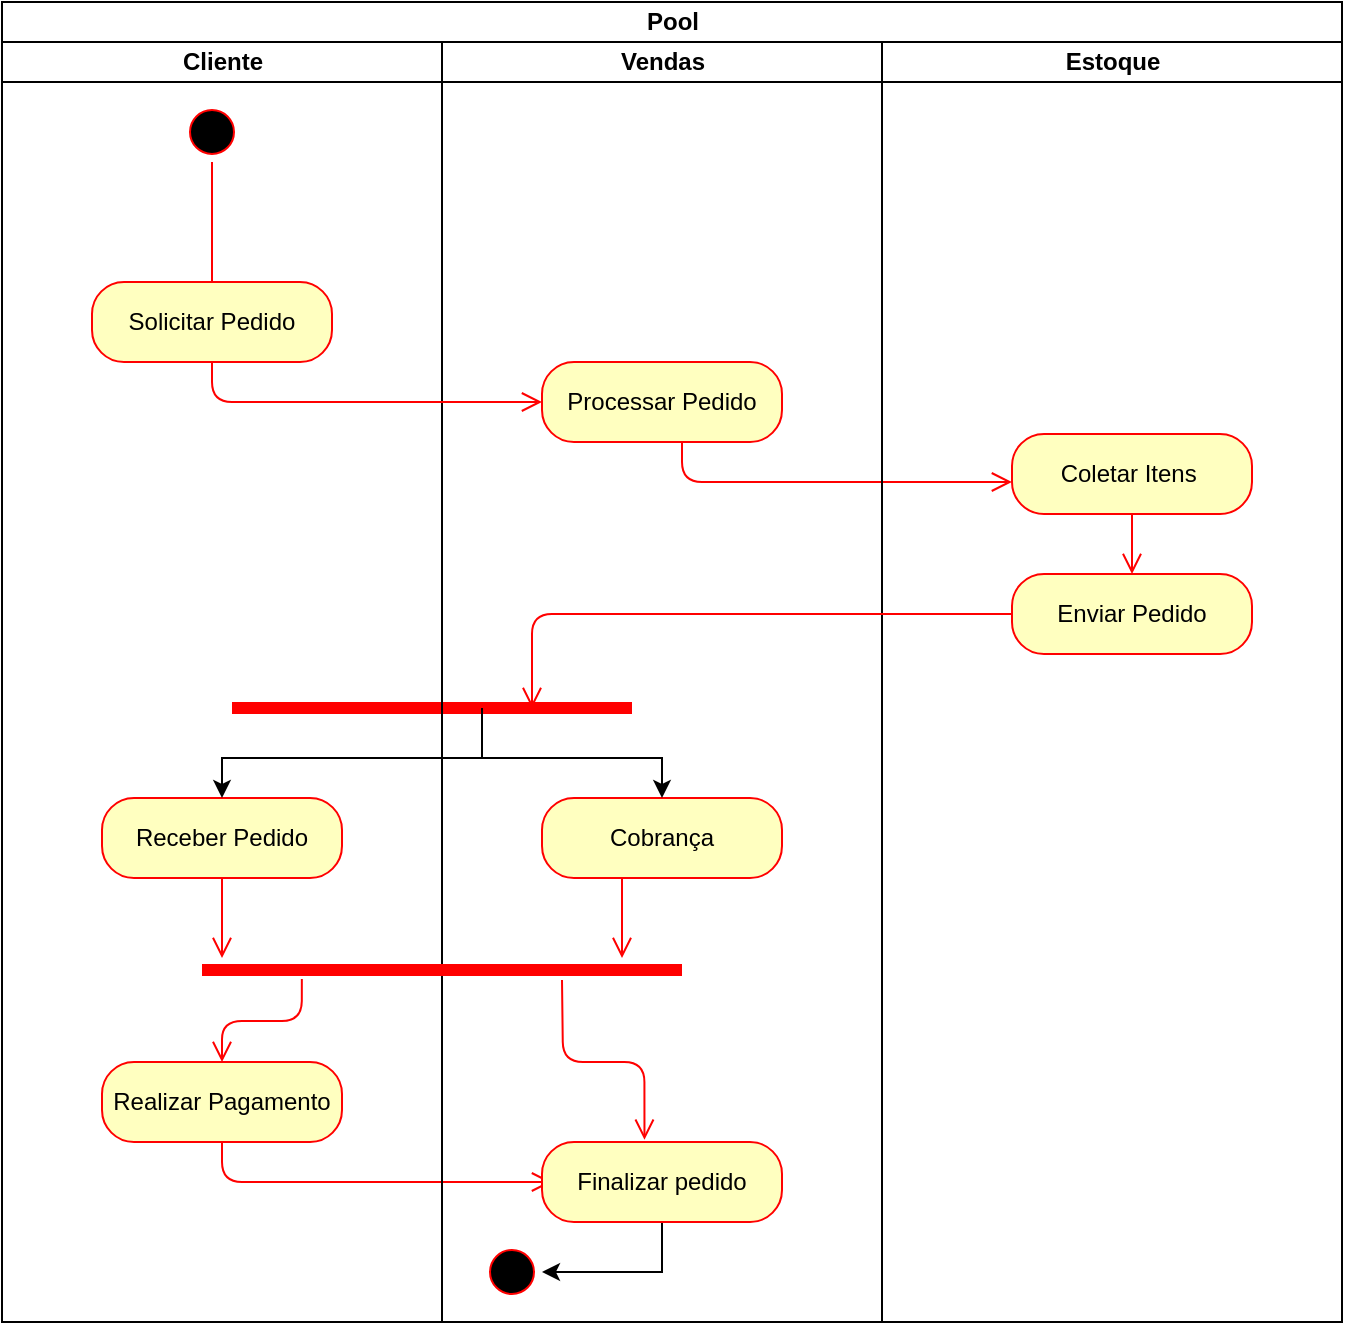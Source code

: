 <mxfile version="13.8.1" type="github">
  <diagram id="A_wYnvS-wCIYyP_TFe44" name="Page-1">
    <mxGraphModel dx="1254" dy="369" grid="1" gridSize="10" guides="1" tooltips="1" connect="1" arrows="1" fold="1" page="1" pageScale="1" pageWidth="827" pageHeight="1169" math="0" shadow="0">
      <root>
        <mxCell id="0" />
        <mxCell id="1" parent="0" />
        <mxCell id="9F1OHB0WLYa_Q_a-96xW-40" value="Pool" style="swimlane;html=1;childLayout=stackLayout;resizeParent=1;resizeParentMax=0;startSize=20;" vertex="1" parent="1">
          <mxGeometry x="-310" y="30" width="670" height="660" as="geometry" />
        </mxCell>
        <mxCell id="9F1OHB0WLYa_Q_a-96xW-41" value="Cliente" style="swimlane;html=1;startSize=20;" vertex="1" parent="9F1OHB0WLYa_Q_a-96xW-40">
          <mxGeometry y="20" width="220" height="640" as="geometry" />
        </mxCell>
        <mxCell id="9F1OHB0WLYa_Q_a-96xW-45" value="" style="edgeStyle=orthogonalEdgeStyle;html=1;verticalAlign=bottom;endArrow=open;endSize=8;strokeColor=#ff0000;" edge="1" source="9F1OHB0WLYa_Q_a-96xW-44" parent="9F1OHB0WLYa_Q_a-96xW-41">
          <mxGeometry relative="1" as="geometry">
            <mxPoint x="105" y="130" as="targetPoint" />
            <Array as="points">
              <mxPoint x="105" y="120" />
            </Array>
          </mxGeometry>
        </mxCell>
        <mxCell id="9F1OHB0WLYa_Q_a-96xW-44" value="" style="ellipse;html=1;shape=startState;fillColor=#000000;strokeColor=#ff0000;" vertex="1" parent="9F1OHB0WLYa_Q_a-96xW-41">
          <mxGeometry x="90" y="30" width="30" height="30" as="geometry" />
        </mxCell>
        <mxCell id="9F1OHB0WLYa_Q_a-96xW-47" value="Solicitar Pedido" style="rounded=1;whiteSpace=wrap;html=1;arcSize=40;fontColor=#000000;fillColor=#ffffc0;strokeColor=#ff0000;" vertex="1" parent="9F1OHB0WLYa_Q_a-96xW-41">
          <mxGeometry x="45" y="120" width="120" height="40" as="geometry" />
        </mxCell>
        <mxCell id="9F1OHB0WLYa_Q_a-96xW-64" value="Receber Pedido" style="rounded=1;whiteSpace=wrap;html=1;arcSize=40;fontColor=#000000;fillColor=#ffffc0;strokeColor=#ff0000;" vertex="1" parent="9F1OHB0WLYa_Q_a-96xW-41">
          <mxGeometry x="50" y="378" width="120" height="40" as="geometry" />
        </mxCell>
        <mxCell id="9F1OHB0WLYa_Q_a-96xW-65" value="" style="edgeStyle=orthogonalEdgeStyle;html=1;verticalAlign=bottom;endArrow=open;endSize=8;strokeColor=#ff0000;" edge="1" source="9F1OHB0WLYa_Q_a-96xW-64" parent="9F1OHB0WLYa_Q_a-96xW-41">
          <mxGeometry relative="1" as="geometry">
            <mxPoint x="110" y="458" as="targetPoint" />
          </mxGeometry>
        </mxCell>
        <mxCell id="9F1OHB0WLYa_Q_a-96xW-68" style="edgeStyle=orthogonalEdgeStyle;rounded=0;orthogonalLoop=1;jettySize=auto;html=1;entryX=0.5;entryY=0;entryDx=0;entryDy=0;exitX=0.625;exitY=1;exitDx=0;exitDy=0;exitPerimeter=0;" edge="1" parent="9F1OHB0WLYa_Q_a-96xW-41" source="9F1OHB0WLYa_Q_a-96xW-60" target="9F1OHB0WLYa_Q_a-96xW-64">
          <mxGeometry relative="1" as="geometry">
            <mxPoint x="240" y="348" as="sourcePoint" />
          </mxGeometry>
        </mxCell>
        <mxCell id="9F1OHB0WLYa_Q_a-96xW-85" value="" style="edgeStyle=orthogonalEdgeStyle;html=1;verticalAlign=bottom;endArrow=open;endSize=8;strokeColor=#ff0000;" edge="1" parent="9F1OHB0WLYa_Q_a-96xW-41">
          <mxGeometry relative="1" as="geometry">
            <mxPoint x="275" y="570" as="targetPoint" />
            <mxPoint x="110" y="550.0" as="sourcePoint" />
            <Array as="points">
              <mxPoint x="110" y="570" />
            </Array>
          </mxGeometry>
        </mxCell>
        <mxCell id="9F1OHB0WLYa_Q_a-96xW-60" value="" style="shape=line;html=1;strokeWidth=6;strokeColor=#ff0000;" vertex="1" parent="9F1OHB0WLYa_Q_a-96xW-41">
          <mxGeometry x="115" y="328" width="200" height="10" as="geometry" />
        </mxCell>
        <mxCell id="9F1OHB0WLYa_Q_a-96xW-42" value="Vendas" style="swimlane;html=1;startSize=20;" vertex="1" parent="9F1OHB0WLYa_Q_a-96xW-40">
          <mxGeometry x="220" y="20" width="220" height="640" as="geometry" />
        </mxCell>
        <mxCell id="9F1OHB0WLYa_Q_a-96xW-77" value="Realizar Pagamento" style="rounded=1;whiteSpace=wrap;html=1;arcSize=40;fontColor=#000000;fillColor=#ffffc0;strokeColor=#ff0000;" vertex="1" parent="9F1OHB0WLYa_Q_a-96xW-42">
          <mxGeometry x="-170" y="510" width="120" height="40" as="geometry" />
        </mxCell>
        <mxCell id="9F1OHB0WLYa_Q_a-96xW-82" value="" style="edgeStyle=orthogonalEdgeStyle;html=1;verticalAlign=bottom;endArrow=open;endSize=8;strokeColor=#ff0000;" edge="1" parent="9F1OHB0WLYa_Q_a-96xW-42">
          <mxGeometry relative="1" as="geometry">
            <mxPoint x="90" y="458" as="targetPoint" />
            <mxPoint x="90" y="418" as="sourcePoint" />
          </mxGeometry>
        </mxCell>
        <mxCell id="9F1OHB0WLYa_Q_a-96xW-86" value="" style="ellipse;html=1;shape=startState;fillColor=#000000;strokeColor=#ff0000;" vertex="1" parent="9F1OHB0WLYa_Q_a-96xW-42">
          <mxGeometry x="20" y="600" width="30" height="30" as="geometry" />
        </mxCell>
        <mxCell id="9F1OHB0WLYa_Q_a-96xW-92" style="edgeStyle=orthogonalEdgeStyle;rounded=0;orthogonalLoop=1;jettySize=auto;html=1;entryX=1;entryY=0.5;entryDx=0;entryDy=0;" edge="1" parent="9F1OHB0WLYa_Q_a-96xW-42" source="9F1OHB0WLYa_Q_a-96xW-78" target="9F1OHB0WLYa_Q_a-96xW-86">
          <mxGeometry relative="1" as="geometry" />
        </mxCell>
        <mxCell id="9F1OHB0WLYa_Q_a-96xW-78" value="Finalizar pedido" style="rounded=1;whiteSpace=wrap;html=1;arcSize=40;fontColor=#000000;fillColor=#ffffc0;strokeColor=#ff0000;" vertex="1" parent="9F1OHB0WLYa_Q_a-96xW-42">
          <mxGeometry x="50" y="550" width="120" height="40" as="geometry" />
        </mxCell>
        <mxCell id="9F1OHB0WLYa_Q_a-96xW-66" value="Cobrança" style="rounded=1;whiteSpace=wrap;html=1;arcSize=40;fontColor=#000000;fillColor=#ffffc0;strokeColor=#ff0000;" vertex="1" parent="9F1OHB0WLYa_Q_a-96xW-42">
          <mxGeometry x="50" y="378" width="120" height="40" as="geometry" />
        </mxCell>
        <mxCell id="9F1OHB0WLYa_Q_a-96xW-49" value="Processar Pedido" style="rounded=1;whiteSpace=wrap;html=1;arcSize=40;fontColor=#000000;fillColor=#ffffc0;strokeColor=#ff0000;" vertex="1" parent="9F1OHB0WLYa_Q_a-96xW-42">
          <mxGeometry x="50" y="160" width="120" height="40" as="geometry" />
        </mxCell>
        <mxCell id="9F1OHB0WLYa_Q_a-96xW-53" value="" style="edgeStyle=orthogonalEdgeStyle;html=1;verticalAlign=bottom;endArrow=open;endSize=8;strokeColor=#ff0000;" edge="1" parent="9F1OHB0WLYa_Q_a-96xW-42">
          <mxGeometry relative="1" as="geometry">
            <mxPoint x="284.97" y="220" as="targetPoint" />
            <mxPoint x="120.004" y="200" as="sourcePoint" />
            <Array as="points">
              <mxPoint x="119.97" y="220" />
            </Array>
          </mxGeometry>
        </mxCell>
        <mxCell id="9F1OHB0WLYa_Q_a-96xW-43" value="Estoque" style="swimlane;html=1;startSize=20;" vertex="1" parent="9F1OHB0WLYa_Q_a-96xW-40">
          <mxGeometry x="440" y="20" width="230" height="640" as="geometry" />
        </mxCell>
        <mxCell id="9F1OHB0WLYa_Q_a-96xW-56" value="" style="edgeStyle=orthogonalEdgeStyle;html=1;verticalAlign=bottom;endArrow=open;endSize=8;strokeColor=#ff0000;exitX=0.5;exitY=1;exitDx=0;exitDy=0;entryX=0.5;entryY=0;entryDx=0;entryDy=0;" edge="1" parent="9F1OHB0WLYa_Q_a-96xW-43" source="9F1OHB0WLYa_Q_a-96xW-51" target="9F1OHB0WLYa_Q_a-96xW-54">
          <mxGeometry relative="1" as="geometry">
            <mxPoint x="154.97" y="270" as="targetPoint" />
            <mxPoint x="-9.996" y="250" as="sourcePoint" />
            <Array as="points" />
          </mxGeometry>
        </mxCell>
        <mxCell id="9F1OHB0WLYa_Q_a-96xW-54" value="Enviar Pedido" style="rounded=1;whiteSpace=wrap;html=1;arcSize=40;fontColor=#000000;fillColor=#ffffc0;strokeColor=#ff0000;" vertex="1" parent="9F1OHB0WLYa_Q_a-96xW-43">
          <mxGeometry x="65" y="266" width="120" height="40" as="geometry" />
        </mxCell>
        <mxCell id="9F1OHB0WLYa_Q_a-96xW-51" value="Coletar Itens&amp;nbsp;" style="rounded=1;whiteSpace=wrap;html=1;arcSize=40;fontColor=#000000;fillColor=#ffffc0;strokeColor=#ff0000;" vertex="1" parent="9F1OHB0WLYa_Q_a-96xW-43">
          <mxGeometry x="65" y="196" width="120" height="40" as="geometry" />
        </mxCell>
        <mxCell id="9F1OHB0WLYa_Q_a-96xW-48" value="" style="edgeStyle=orthogonalEdgeStyle;html=1;verticalAlign=bottom;endArrow=open;endSize=8;strokeColor=#ff0000;" edge="1" source="9F1OHB0WLYa_Q_a-96xW-47" parent="9F1OHB0WLYa_Q_a-96xW-40" target="9F1OHB0WLYa_Q_a-96xW-49">
          <mxGeometry relative="1" as="geometry">
            <mxPoint x="105" y="240" as="targetPoint" />
            <Array as="points">
              <mxPoint x="105" y="200" />
            </Array>
          </mxGeometry>
        </mxCell>
        <mxCell id="9F1OHB0WLYa_Q_a-96xW-72" style="edgeStyle=orthogonalEdgeStyle;rounded=0;orthogonalLoop=1;jettySize=auto;html=1;entryX=0.5;entryY=0;entryDx=0;entryDy=0;" edge="1" parent="9F1OHB0WLYa_Q_a-96xW-40" target="9F1OHB0WLYa_Q_a-96xW-66">
          <mxGeometry relative="1" as="geometry">
            <mxPoint x="240" y="353" as="sourcePoint" />
            <Array as="points">
              <mxPoint x="240" y="353" />
              <mxPoint x="240" y="378" />
              <mxPoint x="330" y="378" />
            </Array>
          </mxGeometry>
        </mxCell>
        <mxCell id="9F1OHB0WLYa_Q_a-96xW-74" value="" style="edgeStyle=orthogonalEdgeStyle;html=1;verticalAlign=bottom;endArrow=open;endSize=8;strokeColor=#ff0000;exitX=0;exitY=0.5;exitDx=0;exitDy=0;entryX=0.75;entryY=0.5;entryDx=0;entryDy=0;entryPerimeter=0;" edge="1" parent="9F1OHB0WLYa_Q_a-96xW-40" source="9F1OHB0WLYa_Q_a-96xW-54" target="9F1OHB0WLYa_Q_a-96xW-60">
          <mxGeometry relative="1" as="geometry">
            <mxPoint x="297.48" y="340.0" as="targetPoint" />
            <mxPoint x="132.514" y="320.0" as="sourcePoint" />
            <Array as="points">
              <mxPoint x="265" y="306" />
            </Array>
          </mxGeometry>
        </mxCell>
        <mxCell id="9F1OHB0WLYa_Q_a-96xW-76" value="" style="shape=line;html=1;strokeWidth=6;strokeColor=#ff0000;" vertex="1" parent="1">
          <mxGeometry x="-210" y="509" width="240" height="10" as="geometry" />
        </mxCell>
        <mxCell id="9F1OHB0WLYa_Q_a-96xW-81" value="" style="edgeStyle=orthogonalEdgeStyle;html=1;verticalAlign=bottom;endArrow=open;endSize=8;strokeColor=#ff0000;exitX=0.208;exitY=0.956;exitDx=0;exitDy=0;exitPerimeter=0;" edge="1" parent="1" source="9F1OHB0WLYa_Q_a-96xW-76" target="9F1OHB0WLYa_Q_a-96xW-77">
          <mxGeometry relative="1" as="geometry">
            <mxPoint x="-190" y="518" as="targetPoint" />
            <mxPoint x="-190" y="478" as="sourcePoint" />
          </mxGeometry>
        </mxCell>
        <mxCell id="9F1OHB0WLYa_Q_a-96xW-83" value="" style="edgeStyle=orthogonalEdgeStyle;html=1;verticalAlign=bottom;endArrow=open;endSize=8;strokeColor=#ff0000;entryX=0.427;entryY=-0.029;entryDx=0;entryDy=0;entryPerimeter=0;" edge="1" parent="1" target="9F1OHB0WLYa_Q_a-96xW-78">
          <mxGeometry relative="1" as="geometry">
            <mxPoint x="10" y="550" as="targetPoint" />
            <mxPoint x="-30" y="519" as="sourcePoint" />
          </mxGeometry>
        </mxCell>
      </root>
    </mxGraphModel>
  </diagram>
</mxfile>
